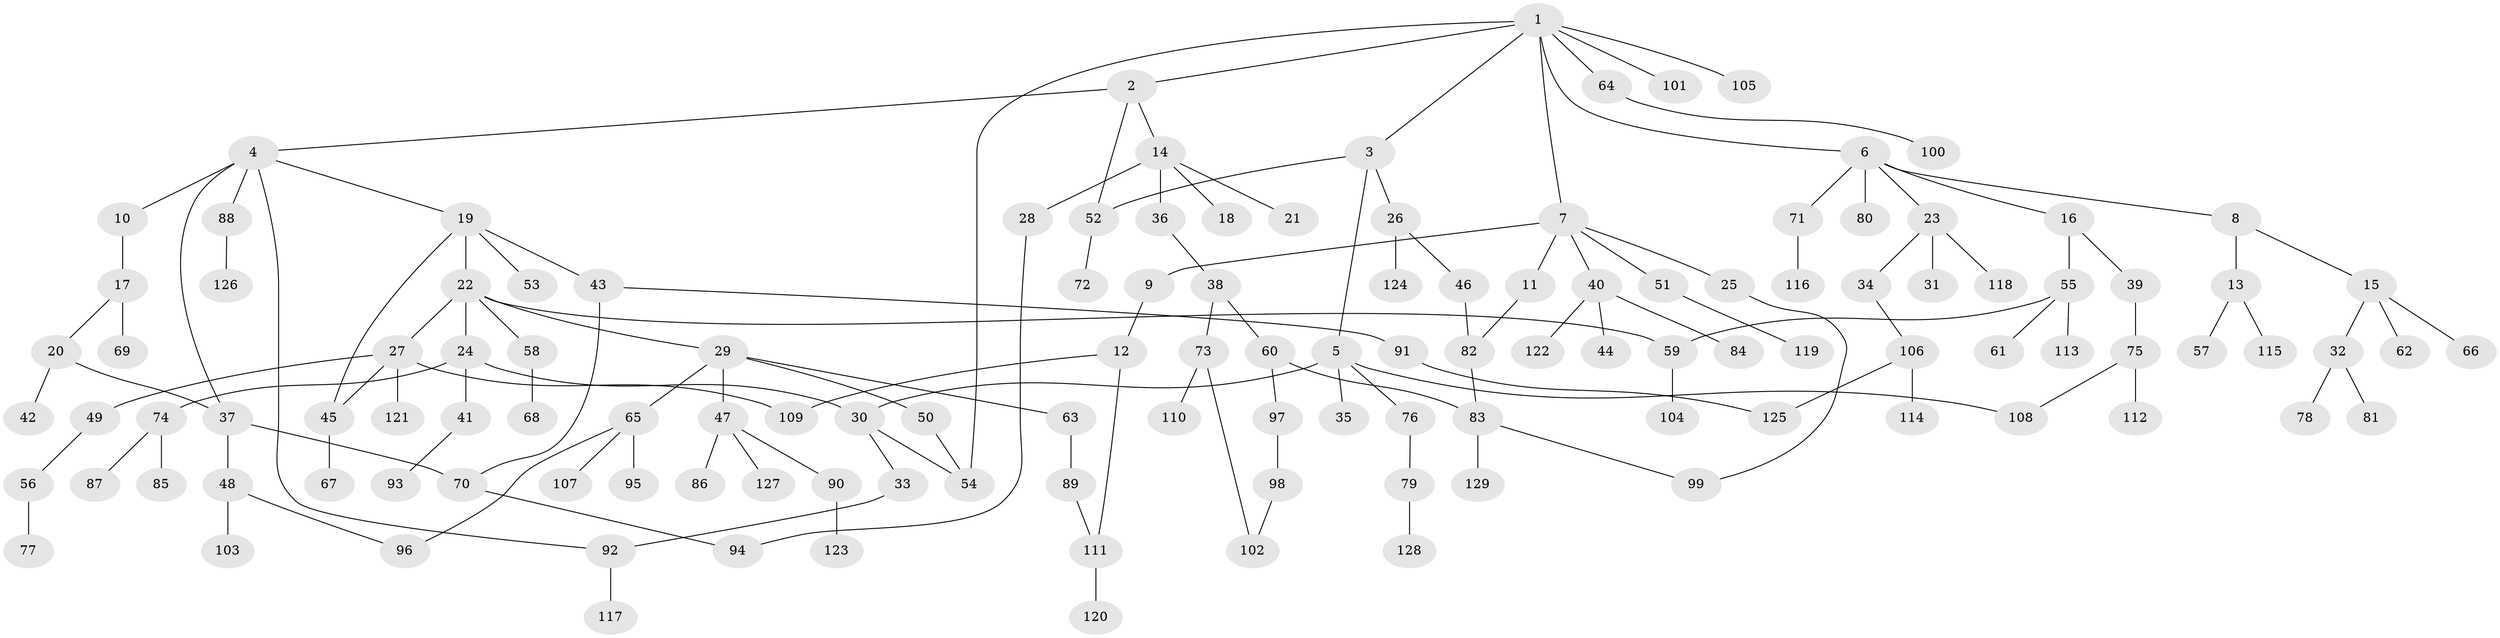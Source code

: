 // Generated by graph-tools (version 1.1) at 2025/10/02/27/25 16:10:55]
// undirected, 129 vertices, 147 edges
graph export_dot {
graph [start="1"]
  node [color=gray90,style=filled];
  1;
  2;
  3;
  4;
  5;
  6;
  7;
  8;
  9;
  10;
  11;
  12;
  13;
  14;
  15;
  16;
  17;
  18;
  19;
  20;
  21;
  22;
  23;
  24;
  25;
  26;
  27;
  28;
  29;
  30;
  31;
  32;
  33;
  34;
  35;
  36;
  37;
  38;
  39;
  40;
  41;
  42;
  43;
  44;
  45;
  46;
  47;
  48;
  49;
  50;
  51;
  52;
  53;
  54;
  55;
  56;
  57;
  58;
  59;
  60;
  61;
  62;
  63;
  64;
  65;
  66;
  67;
  68;
  69;
  70;
  71;
  72;
  73;
  74;
  75;
  76;
  77;
  78;
  79;
  80;
  81;
  82;
  83;
  84;
  85;
  86;
  87;
  88;
  89;
  90;
  91;
  92;
  93;
  94;
  95;
  96;
  97;
  98;
  99;
  100;
  101;
  102;
  103;
  104;
  105;
  106;
  107;
  108;
  109;
  110;
  111;
  112;
  113;
  114;
  115;
  116;
  117;
  118;
  119;
  120;
  121;
  122;
  123;
  124;
  125;
  126;
  127;
  128;
  129;
  1 -- 2;
  1 -- 3;
  1 -- 6;
  1 -- 7;
  1 -- 64;
  1 -- 101;
  1 -- 105;
  1 -- 54;
  2 -- 4;
  2 -- 14;
  2 -- 52;
  3 -- 5;
  3 -- 26;
  3 -- 52;
  4 -- 10;
  4 -- 19;
  4 -- 88;
  4 -- 92;
  4 -- 37;
  5 -- 30;
  5 -- 35;
  5 -- 76;
  5 -- 108;
  6 -- 8;
  6 -- 16;
  6 -- 23;
  6 -- 71;
  6 -- 80;
  7 -- 9;
  7 -- 11;
  7 -- 25;
  7 -- 40;
  7 -- 51;
  8 -- 13;
  8 -- 15;
  9 -- 12;
  10 -- 17;
  11 -- 82;
  12 -- 109;
  12 -- 111;
  13 -- 57;
  13 -- 115;
  14 -- 18;
  14 -- 21;
  14 -- 28;
  14 -- 36;
  15 -- 32;
  15 -- 62;
  15 -- 66;
  16 -- 39;
  16 -- 55;
  17 -- 20;
  17 -- 69;
  19 -- 22;
  19 -- 43;
  19 -- 45;
  19 -- 53;
  20 -- 37;
  20 -- 42;
  22 -- 24;
  22 -- 27;
  22 -- 29;
  22 -- 58;
  22 -- 59;
  23 -- 31;
  23 -- 34;
  23 -- 118;
  24 -- 41;
  24 -- 74;
  24 -- 30;
  25 -- 99;
  26 -- 46;
  26 -- 124;
  27 -- 49;
  27 -- 121;
  27 -- 109;
  27 -- 45;
  28 -- 94;
  29 -- 47;
  29 -- 50;
  29 -- 63;
  29 -- 65;
  30 -- 33;
  30 -- 54;
  32 -- 78;
  32 -- 81;
  33 -- 92;
  34 -- 106;
  36 -- 38;
  37 -- 48;
  37 -- 70;
  38 -- 60;
  38 -- 73;
  39 -- 75;
  40 -- 44;
  40 -- 84;
  40 -- 122;
  41 -- 93;
  43 -- 91;
  43 -- 70;
  45 -- 67;
  46 -- 82;
  47 -- 86;
  47 -- 90;
  47 -- 127;
  48 -- 103;
  48 -- 96;
  49 -- 56;
  50 -- 54;
  51 -- 119;
  52 -- 72;
  55 -- 61;
  55 -- 113;
  55 -- 59;
  56 -- 77;
  58 -- 68;
  59 -- 104;
  60 -- 83;
  60 -- 97;
  63 -- 89;
  64 -- 100;
  65 -- 95;
  65 -- 96;
  65 -- 107;
  70 -- 94;
  71 -- 116;
  73 -- 110;
  73 -- 102;
  74 -- 85;
  74 -- 87;
  75 -- 112;
  75 -- 108;
  76 -- 79;
  79 -- 128;
  82 -- 83;
  83 -- 129;
  83 -- 99;
  88 -- 126;
  89 -- 111;
  90 -- 123;
  91 -- 125;
  92 -- 117;
  97 -- 98;
  98 -- 102;
  106 -- 114;
  106 -- 125;
  111 -- 120;
}

